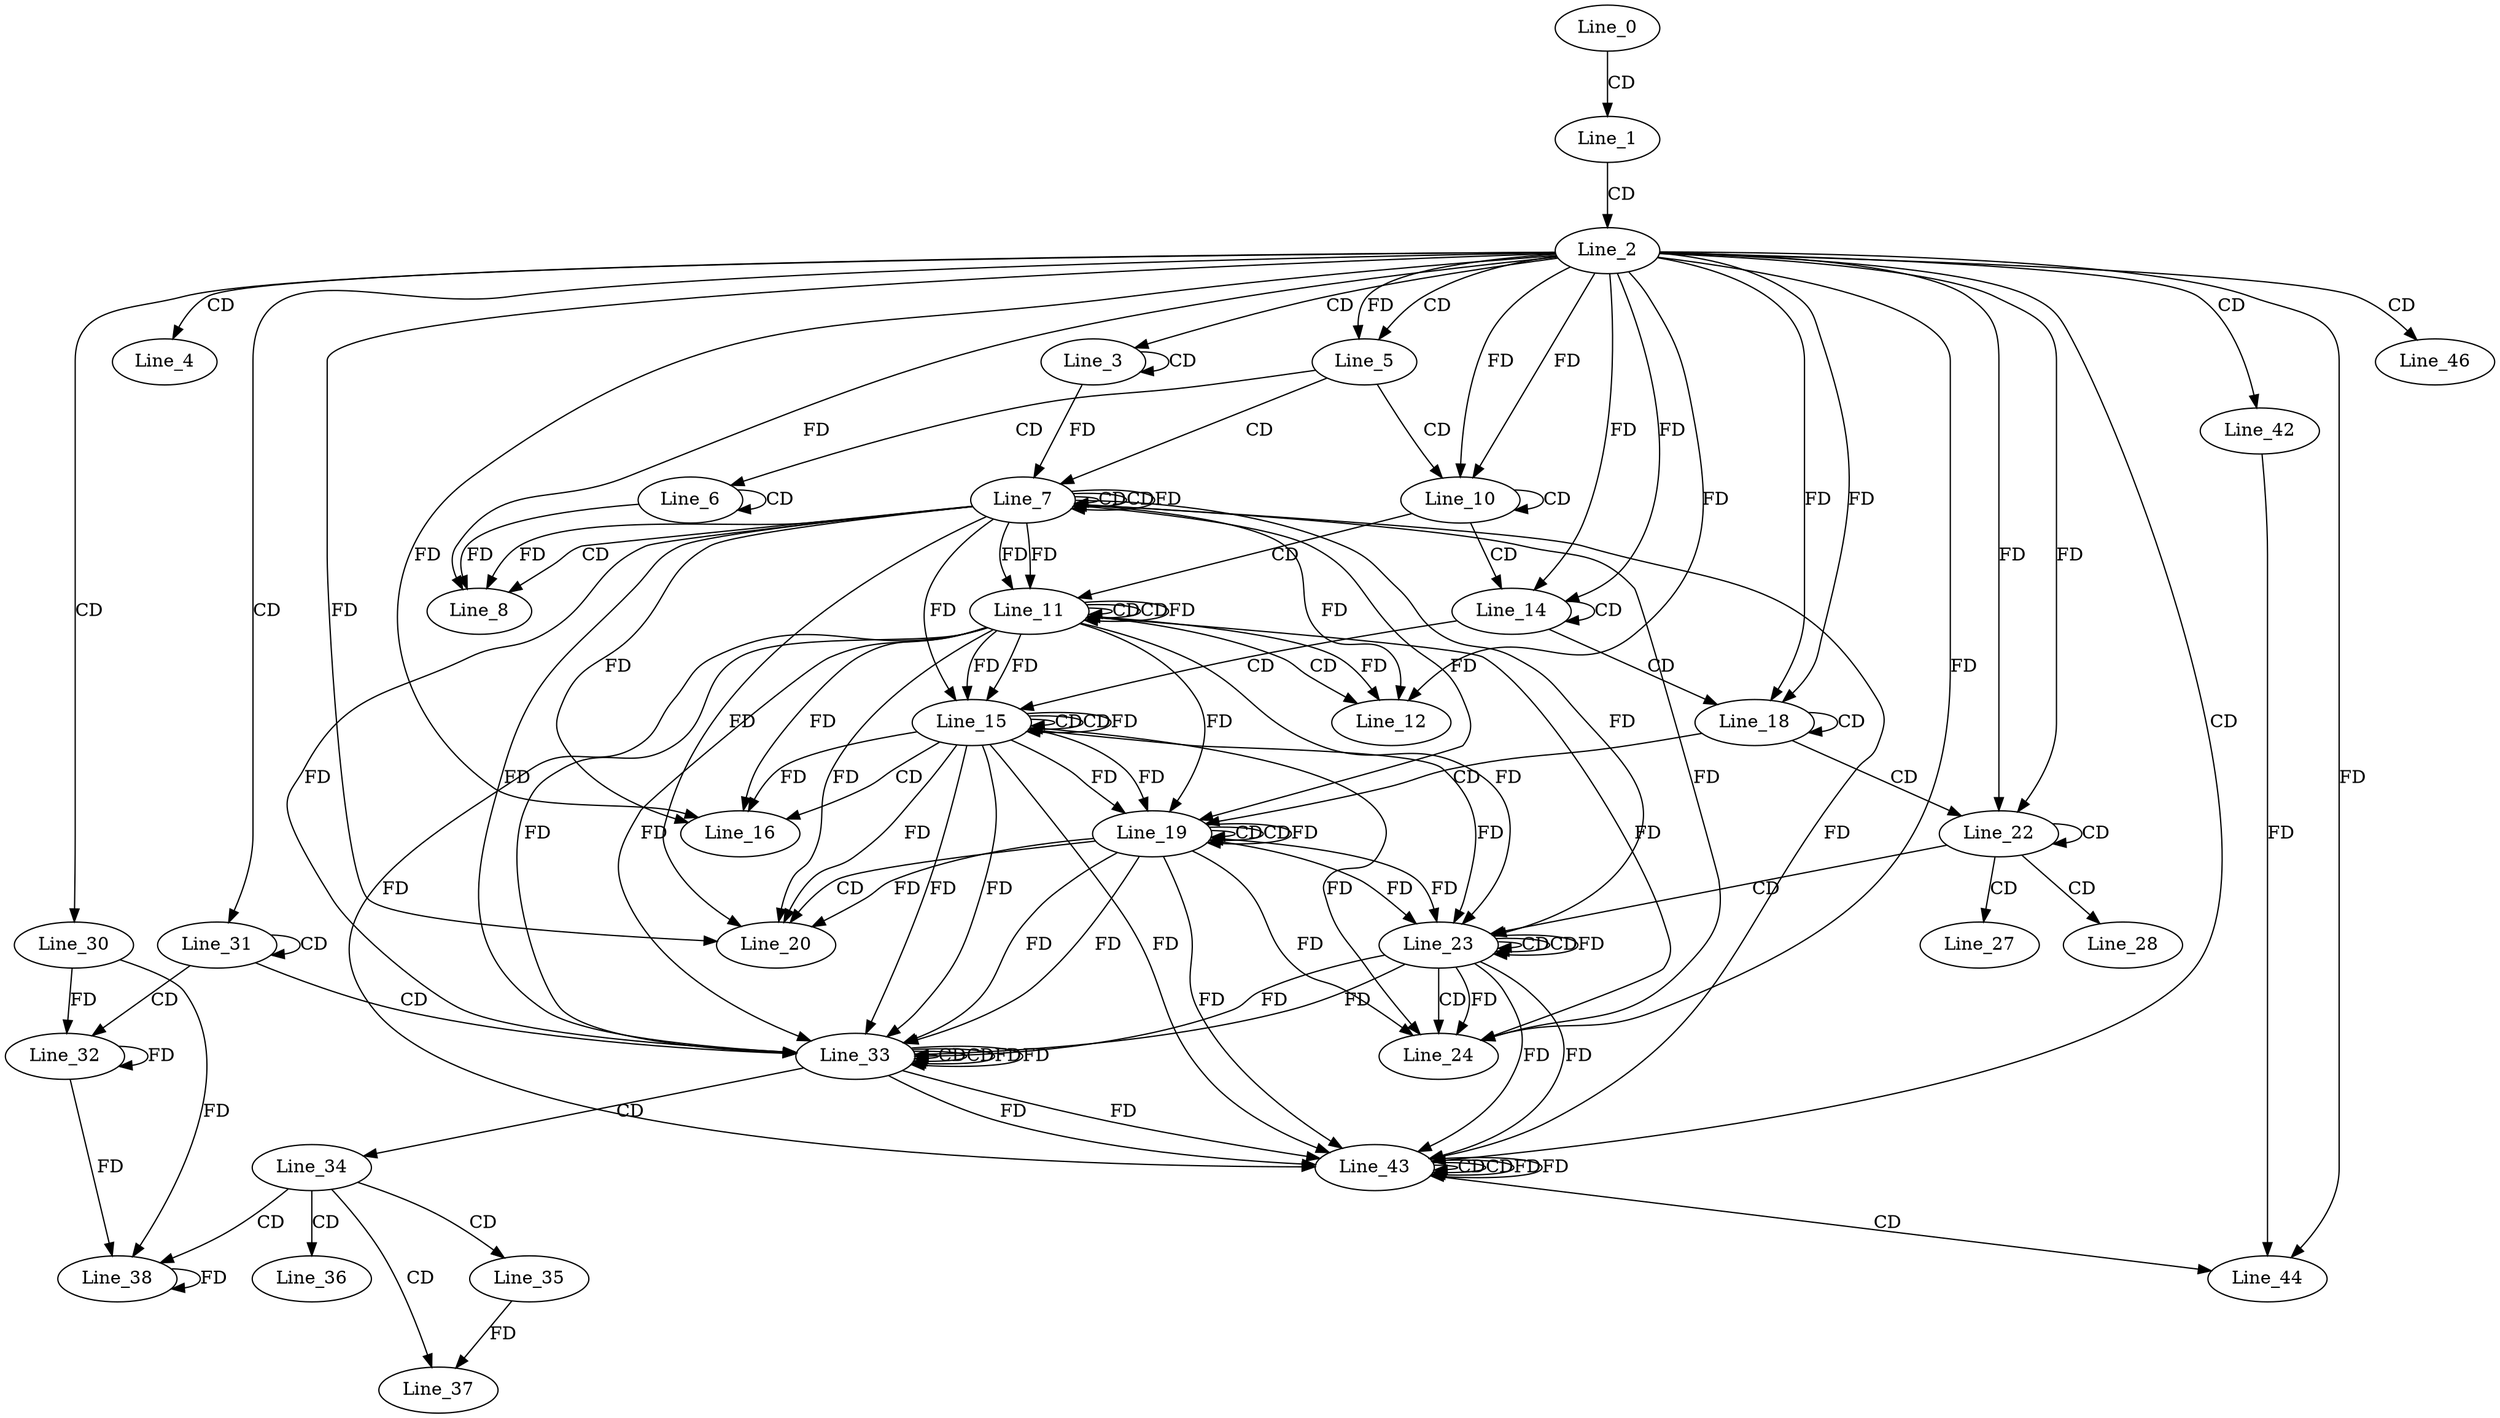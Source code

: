digraph G {
  Line_0;
  Line_1;
  Line_2;
  Line_3;
  Line_3;
  Line_4;
  Line_5;
  Line_5;
  Line_5;
  Line_6;
  Line_6;
  Line_7;
  Line_7;
  Line_7;
  Line_8;
  Line_8;
  Line_8;
  Line_10;
  Line_10;
  Line_11;
  Line_11;
  Line_11;
  Line_12;
  Line_12;
  Line_14;
  Line_14;
  Line_15;
  Line_15;
  Line_15;
  Line_16;
  Line_16;
  Line_18;
  Line_18;
  Line_19;
  Line_19;
  Line_19;
  Line_20;
  Line_20;
  Line_22;
  Line_22;
  Line_23;
  Line_23;
  Line_23;
  Line_24;
  Line_24;
  Line_27;
  Line_28;
  Line_30;
  Line_31;
  Line_32;
  Line_33;
  Line_33;
  Line_33;
  Line_34;
  Line_35;
  Line_36;
  Line_37;
  Line_38;
  Line_42;
  Line_43;
  Line_43;
  Line_43;
  Line_44;
  Line_44;
  Line_46;
  Line_0 -> Line_1 [ label="CD" ];
  Line_1 -> Line_2 [ label="CD" ];
  Line_2 -> Line_3 [ label="CD" ];
  Line_3 -> Line_3 [ label="CD" ];
  Line_2 -> Line_4 [ label="CD" ];
  Line_2 -> Line_5 [ label="CD" ];
  Line_2 -> Line_5 [ label="FD" ];
  Line_5 -> Line_6 [ label="CD" ];
  Line_6 -> Line_6 [ label="CD" ];
  Line_5 -> Line_7 [ label="CD" ];
  Line_7 -> Line_7 [ label="CD" ];
  Line_3 -> Line_7 [ label="FD" ];
  Line_7 -> Line_7 [ label="CD" ];
  Line_7 -> Line_7 [ label="FD" ];
  Line_7 -> Line_8 [ label="CD" ];
  Line_6 -> Line_8 [ label="FD" ];
  Line_2 -> Line_8 [ label="FD" ];
  Line_7 -> Line_8 [ label="FD" ];
  Line_5 -> Line_10 [ label="CD" ];
  Line_2 -> Line_10 [ label="FD" ];
  Line_10 -> Line_10 [ label="CD" ];
  Line_2 -> Line_10 [ label="FD" ];
  Line_10 -> Line_11 [ label="CD" ];
  Line_11 -> Line_11 [ label="CD" ];
  Line_7 -> Line_11 [ label="FD" ];
  Line_11 -> Line_11 [ label="CD" ];
  Line_11 -> Line_11 [ label="FD" ];
  Line_7 -> Line_11 [ label="FD" ];
  Line_11 -> Line_12 [ label="CD" ];
  Line_2 -> Line_12 [ label="FD" ];
  Line_11 -> Line_12 [ label="FD" ];
  Line_7 -> Line_12 [ label="FD" ];
  Line_10 -> Line_14 [ label="CD" ];
  Line_2 -> Line_14 [ label="FD" ];
  Line_14 -> Line_14 [ label="CD" ];
  Line_2 -> Line_14 [ label="FD" ];
  Line_14 -> Line_15 [ label="CD" ];
  Line_15 -> Line_15 [ label="CD" ];
  Line_11 -> Line_15 [ label="FD" ];
  Line_15 -> Line_15 [ label="CD" ];
  Line_15 -> Line_15 [ label="FD" ];
  Line_11 -> Line_15 [ label="FD" ];
  Line_7 -> Line_15 [ label="FD" ];
  Line_15 -> Line_16 [ label="CD" ];
  Line_2 -> Line_16 [ label="FD" ];
  Line_15 -> Line_16 [ label="FD" ];
  Line_11 -> Line_16 [ label="FD" ];
  Line_7 -> Line_16 [ label="FD" ];
  Line_14 -> Line_18 [ label="CD" ];
  Line_2 -> Line_18 [ label="FD" ];
  Line_18 -> Line_18 [ label="CD" ];
  Line_2 -> Line_18 [ label="FD" ];
  Line_18 -> Line_19 [ label="CD" ];
  Line_19 -> Line_19 [ label="CD" ];
  Line_15 -> Line_19 [ label="FD" ];
  Line_19 -> Line_19 [ label="CD" ];
  Line_19 -> Line_19 [ label="FD" ];
  Line_15 -> Line_19 [ label="FD" ];
  Line_11 -> Line_19 [ label="FD" ];
  Line_7 -> Line_19 [ label="FD" ];
  Line_19 -> Line_20 [ label="CD" ];
  Line_2 -> Line_20 [ label="FD" ];
  Line_19 -> Line_20 [ label="FD" ];
  Line_15 -> Line_20 [ label="FD" ];
  Line_11 -> Line_20 [ label="FD" ];
  Line_7 -> Line_20 [ label="FD" ];
  Line_18 -> Line_22 [ label="CD" ];
  Line_2 -> Line_22 [ label="FD" ];
  Line_22 -> Line_22 [ label="CD" ];
  Line_2 -> Line_22 [ label="FD" ];
  Line_22 -> Line_23 [ label="CD" ];
  Line_23 -> Line_23 [ label="CD" ];
  Line_19 -> Line_23 [ label="FD" ];
  Line_23 -> Line_23 [ label="CD" ];
  Line_23 -> Line_23 [ label="FD" ];
  Line_19 -> Line_23 [ label="FD" ];
  Line_15 -> Line_23 [ label="FD" ];
  Line_11 -> Line_23 [ label="FD" ];
  Line_7 -> Line_23 [ label="FD" ];
  Line_23 -> Line_24 [ label="CD" ];
  Line_2 -> Line_24 [ label="FD" ];
  Line_23 -> Line_24 [ label="FD" ];
  Line_19 -> Line_24 [ label="FD" ];
  Line_15 -> Line_24 [ label="FD" ];
  Line_11 -> Line_24 [ label="FD" ];
  Line_7 -> Line_24 [ label="FD" ];
  Line_22 -> Line_27 [ label="CD" ];
  Line_22 -> Line_28 [ label="CD" ];
  Line_2 -> Line_30 [ label="CD" ];
  Line_2 -> Line_31 [ label="CD" ];
  Line_31 -> Line_31 [ label="CD" ];
  Line_31 -> Line_32 [ label="CD" ];
  Line_32 -> Line_32 [ label="FD" ];
  Line_30 -> Line_32 [ label="FD" ];
  Line_31 -> Line_33 [ label="CD" ];
  Line_33 -> Line_33 [ label="CD" ];
  Line_23 -> Line_33 [ label="FD" ];
  Line_19 -> Line_33 [ label="FD" ];
  Line_15 -> Line_33 [ label="FD" ];
  Line_11 -> Line_33 [ label="FD" ];
  Line_7 -> Line_33 [ label="FD" ];
  Line_33 -> Line_33 [ label="CD" ];
  Line_33 -> Line_33 [ label="FD" ];
  Line_23 -> Line_33 [ label="FD" ];
  Line_19 -> Line_33 [ label="FD" ];
  Line_15 -> Line_33 [ label="FD" ];
  Line_11 -> Line_33 [ label="FD" ];
  Line_7 -> Line_33 [ label="FD" ];
  Line_33 -> Line_34 [ label="CD" ];
  Line_34 -> Line_35 [ label="CD" ];
  Line_34 -> Line_36 [ label="CD" ];
  Line_34 -> Line_37 [ label="CD" ];
  Line_35 -> Line_37 [ label="FD" ];
  Line_34 -> Line_38 [ label="CD" ];
  Line_38 -> Line_38 [ label="FD" ];
  Line_32 -> Line_38 [ label="FD" ];
  Line_30 -> Line_38 [ label="FD" ];
  Line_2 -> Line_42 [ label="CD" ];
  Line_2 -> Line_43 [ label="CD" ];
  Line_43 -> Line_43 [ label="CD" ];
  Line_33 -> Line_43 [ label="FD" ];
  Line_23 -> Line_43 [ label="FD" ];
  Line_43 -> Line_43 [ label="CD" ];
  Line_43 -> Line_43 [ label="FD" ];
  Line_33 -> Line_43 [ label="FD" ];
  Line_23 -> Line_43 [ label="FD" ];
  Line_19 -> Line_43 [ label="FD" ];
  Line_15 -> Line_43 [ label="FD" ];
  Line_11 -> Line_43 [ label="FD" ];
  Line_7 -> Line_43 [ label="FD" ];
  Line_43 -> Line_44 [ label="CD" ];
  Line_42 -> Line_44 [ label="FD" ];
  Line_2 -> Line_44 [ label="FD" ];
  Line_2 -> Line_46 [ label="CD" ];
  Line_33 -> Line_33 [ label="FD" ];
  Line_43 -> Line_43 [ label="FD" ];
}
